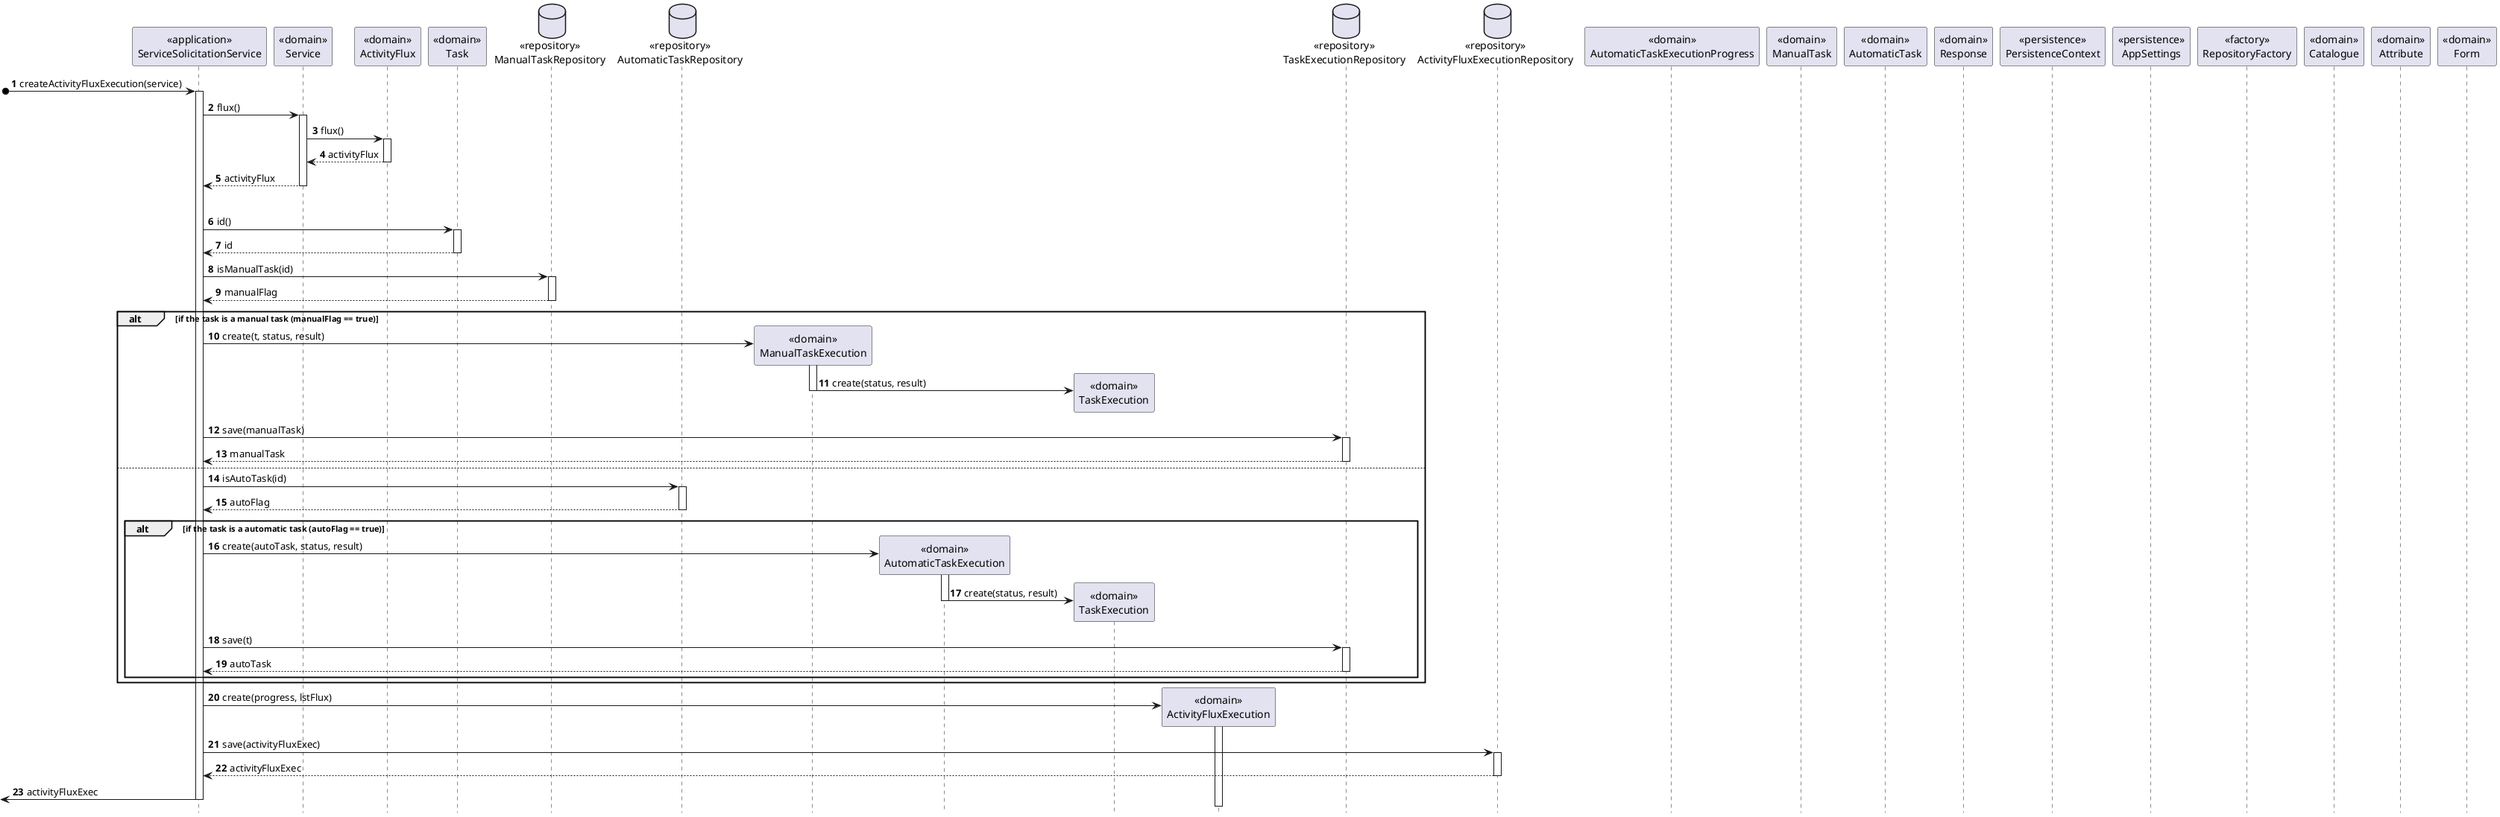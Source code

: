 @startuml
autonumber
hide footbox

participant "<<application>>\nServiceSolicitationService" as SRV
participant "<<domain>>\nService" as S
participant "<<domain>>\nActivityFlux" as AF
participant "<<domain>>\nTask" as TASK
database "<<repository>>\nManualTaskRepository" as MTR
database "<<repository>>\nAutomaticTaskRepository" as ATR
participant "<<domain>>\nManualTaskExecution" as MTE
participant "<<domain>>\nAutomaticTaskExecution" as ATE
participant "<<domain>>\nTaskExecution" as TASKE
participant "<<domain>>\nActivityFluxExecution" as AFE
database "<<repository>>\nTaskExecutionRepository" as TER
database "<<repository>>\nActivityFluxExecutionRepository" as AFER
participant "<<domain>>\nAutomaticTaskExecutionProgress" as PROG
participant "<<domain>>\nManualTask" as MT
participant "<<domain>>\nAutomaticTask" as AT
participant "<<domain>>\nResponse" as RS
participant "<<persistence>>\nPersistenceContext" as PC
participant "<<persistence>>\nAppSettings" as AS
participant "<<factory>>\nRepositoryFactory" as RF
participant "<<domain>>\nCatalogue" as C
participant "<<domain>>\nAttribute" as A
participant "<<domain>>\nForm" as F

[o-> SRV : createActivityFluxExecution(service)
activate SRV

SRV -> S : flux()
activate S

S -> AF : flux()
activate AF

AF --> S : activityFlux
deactivate AF

S --> SRV : activityFlux
deactivate AF
deactivate S

loop while there is tasks in the activityFlux

SRV -> TASK : id()
activate TASK

TASK --> SRV : id
deactivate TASK

SRV -> MTR : isManualTask(id)
activate MTR

MTR --> SRV : manualFlag
deactivate MTR

alt if the task is a manual task (manualFlag == true)

SRV -> MTE** : create(t, status, result)
activate MTE

MTE -> TASKE** : create(status, result)
deactivate MTE

SRV -> TER : save(manualTask)
activate TER

TER --> SRV : manualTask
deactivate TER
deactivate TER

else

SRV -> ATR : isAutoTask(id)
activate ATR

ATR --> SRV : autoFlag
deactivate ATR

alt if the task is a automatic task (autoFlag == true)

SRV -> ATE** : create(autoTask, status, result)
activate ATE

ATE -> TASKE** : create(status, result)
deactivate ATE

SRV -> TER : save(t)
activate TER

TER --> SRV : autoTask
deactivate TER

end

end

SRV -> AFE** : create(progress, lstFlux)
activate AFE


SRV -> AFER : save(activityFluxExec)
activate AFER

AFER --> SRV : activityFluxExec
deactivate AFER

<- SRV : activityFluxExec
deactivate SRV

@enduml

